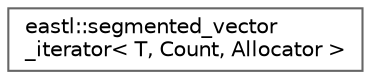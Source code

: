 digraph "类继承关系图"
{
 // LATEX_PDF_SIZE
  bgcolor="transparent";
  edge [fontname=Helvetica,fontsize=10,labelfontname=Helvetica,labelfontsize=10];
  node [fontname=Helvetica,fontsize=10,shape=box,height=0.2,width=0.4];
  rankdir="LR";
  Node0 [id="Node000000",label="eastl::segmented_vector\l_iterator\< T, Count, Allocator \>",height=0.2,width=0.4,color="grey40", fillcolor="white", style="filled",URL="$structeastl_1_1segmented__vector__iterator.html",tooltip=" "];
}
